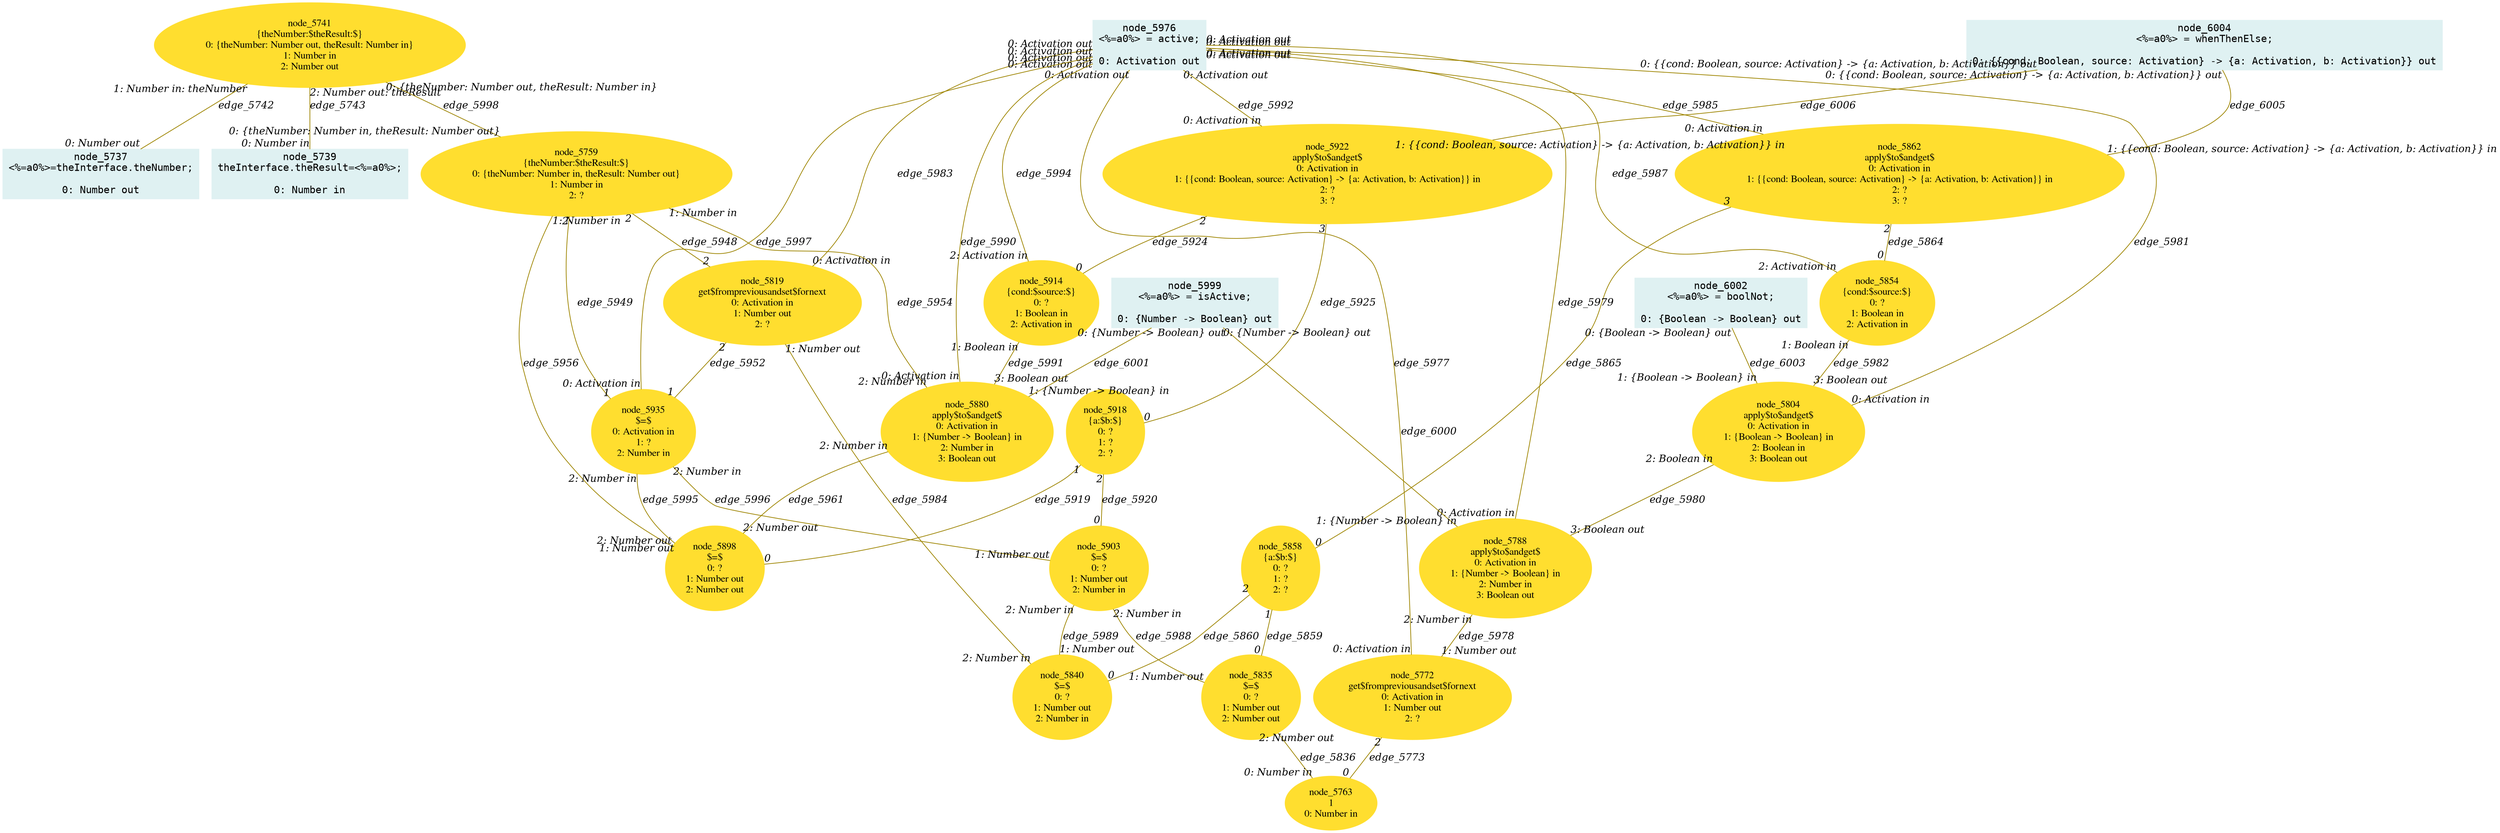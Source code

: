 digraph g{node_5737 [shape="box", style="filled", color="#dff1f2", fontname="Courier", label="node_5737
<%=a0%>=theInterface.theNumber;

0: Number out" ]
node_5739 [shape="box", style="filled", color="#dff1f2", fontname="Courier", label="node_5739
theInterface.theResult=<%=a0%>;

0: Number in" ]
node_5741 [shape="ellipse", style="filled", color="#ffde2f", fontname="Times", label="node_5741
{theNumber:$theResult:$}
0: {theNumber: Number out, theResult: Number in}
1: Number in
2: Number out" ]
node_5759 [shape="ellipse", style="filled", color="#ffde2f", fontname="Times", label="node_5759
{theNumber:$theResult:$}
0: {theNumber: Number in, theResult: Number out}
1: Number in
2: ?" ]
node_5763 [shape="ellipse", style="filled", color="#ffde2f", fontname="Times", label="node_5763
1
0: Number in" ]
node_5772 [shape="ellipse", style="filled", color="#ffde2f", fontname="Times", label="node_5772
get$frompreviousandset$fornext
0: Activation in
1: Number out
2: ?" ]
node_5788 [shape="ellipse", style="filled", color="#ffde2f", fontname="Times", label="node_5788
apply$to$andget$
0: Activation in
1: {Number -> Boolean} in
2: Number in
3: Boolean out" ]
node_5804 [shape="ellipse", style="filled", color="#ffde2f", fontname="Times", label="node_5804
apply$to$andget$
0: Activation in
1: {Boolean -> Boolean} in
2: Boolean in
3: Boolean out" ]
node_5819 [shape="ellipse", style="filled", color="#ffde2f", fontname="Times", label="node_5819
get$frompreviousandset$fornext
0: Activation in
1: Number out
2: ?" ]
node_5835 [shape="ellipse", style="filled", color="#ffde2f", fontname="Times", label="node_5835
$=$
0: ?
1: Number out
2: Number out" ]
node_5840 [shape="ellipse", style="filled", color="#ffde2f", fontname="Times", label="node_5840
$=$
0: ?
1: Number out
2: Number in" ]
node_5854 [shape="ellipse", style="filled", color="#ffde2f", fontname="Times", label="node_5854
{cond:$source:$}
0: ?
1: Boolean in
2: Activation in" ]
node_5858 [shape="ellipse", style="filled", color="#ffde2f", fontname="Times", label="node_5858
{a:$b:$}
0: ?
1: ?
2: ?" ]
node_5862 [shape="ellipse", style="filled", color="#ffde2f", fontname="Times", label="node_5862
apply$to$andget$
0: Activation in
1: {{cond: Boolean, source: Activation} -> {a: Activation, b: Activation}} in
2: ?
3: ?" ]
node_5880 [shape="ellipse", style="filled", color="#ffde2f", fontname="Times", label="node_5880
apply$to$andget$
0: Activation in
1: {Number -> Boolean} in
2: Number in
3: Boolean out" ]
node_5898 [shape="ellipse", style="filled", color="#ffde2f", fontname="Times", label="node_5898
$=$
0: ?
1: Number out
2: Number out" ]
node_5903 [shape="ellipse", style="filled", color="#ffde2f", fontname="Times", label="node_5903
$=$
0: ?
1: Number out
2: Number in" ]
node_5914 [shape="ellipse", style="filled", color="#ffde2f", fontname="Times", label="node_5914
{cond:$source:$}
0: ?
1: Boolean in
2: Activation in" ]
node_5918 [shape="ellipse", style="filled", color="#ffde2f", fontname="Times", label="node_5918
{a:$b:$}
0: ?
1: ?
2: ?" ]
node_5922 [shape="ellipse", style="filled", color="#ffde2f", fontname="Times", label="node_5922
apply$to$andget$
0: Activation in
1: {{cond: Boolean, source: Activation} -> {a: Activation, b: Activation}} in
2: ?
3: ?" ]
node_5935 [shape="ellipse", style="filled", color="#ffde2f", fontname="Times", label="node_5935
$=$
0: Activation in
1: ?
2: Number in" ]
node_5976 [shape="box", style="filled", color="#dff1f2", fontname="Courier", label="node_5976
<%=a0%> = active;

0: Activation out" ]
node_5999 [shape="box", style="filled", color="#dff1f2", fontname="Courier", label="node_5999
<%=a0%> = isActive;

0: {Number -> Boolean} out" ]
node_6002 [shape="box", style="filled", color="#dff1f2", fontname="Courier", label="node_6002
<%=a0%> = boolNot;

0: {Boolean -> Boolean} out" ]
node_6004 [shape="box", style="filled", color="#dff1f2", fontname="Courier", label="node_6004
<%=a0%> = whenThenElse;

0: {{cond: Boolean, source: Activation} -> {a: Activation, b: Activation}} out" ]
node_5741 -> node_5737 [dir=none, arrowHead=none, fontname="Times-Italic", arrowsize=1, color="#9d8400", label="edge_5742",  headlabel="0: Number out", taillabel="1: Number in: theNumber" ]
node_5741 -> node_5739 [dir=none, arrowHead=none, fontname="Times-Italic", arrowsize=1, color="#9d8400", label="edge_5743",  headlabel="0: Number in", taillabel="2: Number out: theResult" ]
node_5772 -> node_5763 [dir=none, arrowHead=none, fontname="Times-Italic", arrowsize=1, color="#9d8400", label="edge_5773",  headlabel="0", taillabel="2" ]
node_5835 -> node_5763 [dir=none, arrowHead=none, fontname="Times-Italic", arrowsize=1, color="#9d8400", label="edge_5836",  headlabel="0: Number in", taillabel="2: Number out" ]
node_5858 -> node_5835 [dir=none, arrowHead=none, fontname="Times-Italic", arrowsize=1, color="#9d8400", label="edge_5859",  headlabel="0", taillabel="1" ]
node_5858 -> node_5840 [dir=none, arrowHead=none, fontname="Times-Italic", arrowsize=1, color="#9d8400", label="edge_5860",  headlabel="0", taillabel="2" ]
node_5862 -> node_5854 [dir=none, arrowHead=none, fontname="Times-Italic", arrowsize=1, color="#9d8400", label="edge_5864",  headlabel="0", taillabel="2" ]
node_5862 -> node_5858 [dir=none, arrowHead=none, fontname="Times-Italic", arrowsize=1, color="#9d8400", label="edge_5865",  headlabel="0", taillabel="3" ]
node_5918 -> node_5898 [dir=none, arrowHead=none, fontname="Times-Italic", arrowsize=1, color="#9d8400", label="edge_5919",  headlabel="0", taillabel="1" ]
node_5918 -> node_5903 [dir=none, arrowHead=none, fontname="Times-Italic", arrowsize=1, color="#9d8400", label="edge_5920",  headlabel="0", taillabel="2" ]
node_5922 -> node_5914 [dir=none, arrowHead=none, fontname="Times-Italic", arrowsize=1, color="#9d8400", label="edge_5924",  headlabel="0", taillabel="2" ]
node_5922 -> node_5918 [dir=none, arrowHead=none, fontname="Times-Italic", arrowsize=1, color="#9d8400", label="edge_5925",  headlabel="0", taillabel="3" ]
node_5759 -> node_5819 [dir=none, arrowHead=none, fontname="Times-Italic", arrowsize=1, color="#9d8400", label="edge_5948",  headlabel="2", taillabel="2" ]
node_5759 -> node_5935 [dir=none, arrowHead=none, fontname="Times-Italic", arrowsize=1, color="#9d8400", label="edge_5949",  headlabel="1", taillabel="2" ]
node_5819 -> node_5935 [dir=none, arrowHead=none, fontname="Times-Italic", arrowsize=1, color="#9d8400", label="edge_5952",  headlabel="1", taillabel="2" ]
node_5759 -> node_5880 [dir=none, arrowHead=none, fontname="Times-Italic", arrowsize=1, color="#9d8400", label="edge_5954",  headlabel="2: Number in", taillabel="1: Number in" ]
node_5759 -> node_5898 [dir=none, arrowHead=none, fontname="Times-Italic", arrowsize=1, color="#9d8400", label="edge_5956",  headlabel="2: Number out", taillabel="1: Number in" ]
node_5880 -> node_5898 [dir=none, arrowHead=none, fontname="Times-Italic", arrowsize=1, color="#9d8400", label="edge_5961",  headlabel="2: Number out", taillabel="2: Number in" ]
node_5976 -> node_5772 [dir=none, arrowHead=none, fontname="Times-Italic", arrowsize=1, color="#9d8400", label="edge_5977",  headlabel="0: Activation in", taillabel="0: Activation out" ]
node_5788 -> node_5772 [dir=none, arrowHead=none, fontname="Times-Italic", arrowsize=1, color="#9d8400", label="edge_5978",  headlabel="1: Number out", taillabel="2: Number in" ]
node_5976 -> node_5788 [dir=none, arrowHead=none, fontname="Times-Italic", arrowsize=1, color="#9d8400", label="edge_5979",  headlabel="0: Activation in", taillabel="0: Activation out" ]
node_5804 -> node_5788 [dir=none, arrowHead=none, fontname="Times-Italic", arrowsize=1, color="#9d8400", label="edge_5980",  headlabel="3: Boolean out", taillabel="2: Boolean in" ]
node_5976 -> node_5804 [dir=none, arrowHead=none, fontname="Times-Italic", arrowsize=1, color="#9d8400", label="edge_5981",  headlabel="0: Activation in", taillabel="0: Activation out" ]
node_5854 -> node_5804 [dir=none, arrowHead=none, fontname="Times-Italic", arrowsize=1, color="#9d8400", label="edge_5982",  headlabel="3: Boolean out", taillabel="1: Boolean in" ]
node_5976 -> node_5819 [dir=none, arrowHead=none, fontname="Times-Italic", arrowsize=1, color="#9d8400", label="edge_5983",  headlabel="0: Activation in", taillabel="0: Activation out" ]
node_5840 -> node_5819 [dir=none, arrowHead=none, fontname="Times-Italic", arrowsize=1, color="#9d8400", label="edge_5984",  headlabel="1: Number out", taillabel="2: Number in" ]
node_5976 -> node_5862 [dir=none, arrowHead=none, fontname="Times-Italic", arrowsize=1, color="#9d8400", label="edge_5985",  headlabel="0: Activation in", taillabel="0: Activation out" ]
node_5976 -> node_5854 [dir=none, arrowHead=none, fontname="Times-Italic", arrowsize=1, color="#9d8400", label="edge_5987",  headlabel="2: Activation in", taillabel="0: Activation out" ]
node_5903 -> node_5835 [dir=none, arrowHead=none, fontname="Times-Italic", arrowsize=1, color="#9d8400", label="edge_5988",  headlabel="1: Number out", taillabel="2: Number in" ]
node_5903 -> node_5840 [dir=none, arrowHead=none, fontname="Times-Italic", arrowsize=1, color="#9d8400", label="edge_5989",  headlabel="1: Number out", taillabel="2: Number in" ]
node_5976 -> node_5880 [dir=none, arrowHead=none, fontname="Times-Italic", arrowsize=1, color="#9d8400", label="edge_5990",  headlabel="0: Activation in", taillabel="0: Activation out" ]
node_5914 -> node_5880 [dir=none, arrowHead=none, fontname="Times-Italic", arrowsize=1, color="#9d8400", label="edge_5991",  headlabel="3: Boolean out", taillabel="1: Boolean in" ]
node_5976 -> node_5922 [dir=none, arrowHead=none, fontname="Times-Italic", arrowsize=1, color="#9d8400", label="edge_5992",  headlabel="0: Activation in", taillabel="0: Activation out" ]
node_5976 -> node_5914 [dir=none, arrowHead=none, fontname="Times-Italic", arrowsize=1, color="#9d8400", label="edge_5994",  headlabel="2: Activation in", taillabel="0: Activation out" ]
node_5935 -> node_5898 [dir=none, arrowHead=none, fontname="Times-Italic", arrowsize=1, color="#9d8400", label="edge_5995",  headlabel="1: Number out", taillabel="2: Number in" ]
node_5935 -> node_5903 [dir=none, arrowHead=none, fontname="Times-Italic", arrowsize=1, color="#9d8400", label="edge_5996",  headlabel="1: Number out", taillabel="2: Number in" ]
node_5976 -> node_5935 [dir=none, arrowHead=none, fontname="Times-Italic", arrowsize=1, color="#9d8400", label="edge_5997",  headlabel="0: Activation in", taillabel="0: Activation out" ]
node_5741 -> node_5759 [dir=none, arrowHead=none, fontname="Times-Italic", arrowsize=1, color="#9d8400", label="edge_5998",  headlabel="0: {theNumber: Number in, theResult: Number out}", taillabel="0: {theNumber: Number out, theResult: Number in}" ]
node_5999 -> node_5788 [dir=none, arrowHead=none, fontname="Times-Italic", arrowsize=1, color="#9d8400", label="edge_6000",  headlabel="1: {Number -> Boolean} in", taillabel="0: {Number -> Boolean} out" ]
node_5999 -> node_5880 [dir=none, arrowHead=none, fontname="Times-Italic", arrowsize=1, color="#9d8400", label="edge_6001",  headlabel="1: {Number -> Boolean} in", taillabel="0: {Number -> Boolean} out" ]
node_6002 -> node_5804 [dir=none, arrowHead=none, fontname="Times-Italic", arrowsize=1, color="#9d8400", label="edge_6003",  headlabel="1: {Boolean -> Boolean} in", taillabel="0: {Boolean -> Boolean} out" ]
node_6004 -> node_5862 [dir=none, arrowHead=none, fontname="Times-Italic", arrowsize=1, color="#9d8400", label="edge_6005",  headlabel="1: {{cond: Boolean, source: Activation} -> {a: Activation, b: Activation}} in", taillabel="0: {{cond: Boolean, source: Activation} -> {a: Activation, b: Activation}} out" ]
node_6004 -> node_5922 [dir=none, arrowHead=none, fontname="Times-Italic", arrowsize=1, color="#9d8400", label="edge_6006",  headlabel="1: {{cond: Boolean, source: Activation} -> {a: Activation, b: Activation}} in", taillabel="0: {{cond: Boolean, source: Activation} -> {a: Activation, b: Activation}} out" ]
}